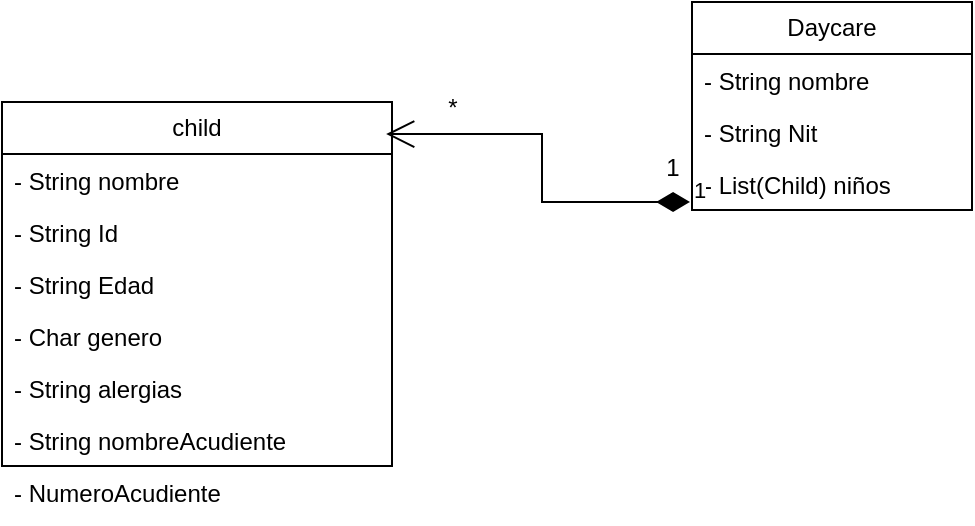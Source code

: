 <mxfile version="26.0.15">
  <diagram name="Page-1" id="0nfLRwQUvD-ZpNXu_iqg">
    <mxGraphModel dx="1344" dy="729" grid="1" gridSize="10" guides="1" tooltips="1" connect="1" arrows="1" fold="1" page="1" pageScale="1" pageWidth="850" pageHeight="1100" math="0" shadow="0">
      <root>
        <mxCell id="0" />
        <mxCell id="1" parent="0" />
        <mxCell id="4pdIcr9LWeD5DMb6ToO1-1" value="child" style="swimlane;fontStyle=0;childLayout=stackLayout;horizontal=1;startSize=26;fillColor=none;horizontalStack=0;resizeParent=1;resizeParentMax=0;resizeLast=0;collapsible=1;marginBottom=0;whiteSpace=wrap;html=1;" vertex="1" parent="1">
          <mxGeometry x="285" y="240" width="195" height="182" as="geometry" />
        </mxCell>
        <mxCell id="4pdIcr9LWeD5DMb6ToO1-2" value="- String nombre&lt;div&gt;&lt;br&gt;&lt;/div&gt;" style="text;strokeColor=none;fillColor=none;align=left;verticalAlign=top;spacingLeft=4;spacingRight=4;overflow=hidden;rotatable=0;points=[[0,0.5],[1,0.5]];portConstraint=eastwest;whiteSpace=wrap;html=1;" vertex="1" parent="4pdIcr9LWeD5DMb6ToO1-1">
          <mxGeometry y="26" width="195" height="26" as="geometry" />
        </mxCell>
        <mxCell id="4pdIcr9LWeD5DMb6ToO1-3" value="- String Id" style="text;strokeColor=none;fillColor=none;align=left;verticalAlign=top;spacingLeft=4;spacingRight=4;overflow=hidden;rotatable=0;points=[[0,0.5],[1,0.5]];portConstraint=eastwest;whiteSpace=wrap;html=1;" vertex="1" parent="4pdIcr9LWeD5DMb6ToO1-1">
          <mxGeometry y="52" width="195" height="26" as="geometry" />
        </mxCell>
        <mxCell id="4pdIcr9LWeD5DMb6ToO1-4" value="- String Edad" style="text;strokeColor=none;fillColor=none;align=left;verticalAlign=top;spacingLeft=4;spacingRight=4;overflow=hidden;rotatable=0;points=[[0,0.5],[1,0.5]];portConstraint=eastwest;whiteSpace=wrap;html=1;" vertex="1" parent="4pdIcr9LWeD5DMb6ToO1-1">
          <mxGeometry y="78" width="195" height="26" as="geometry" />
        </mxCell>
        <mxCell id="4pdIcr9LWeD5DMb6ToO1-7" value="- Char genero" style="text;strokeColor=none;fillColor=none;align=left;verticalAlign=top;spacingLeft=4;spacingRight=4;overflow=hidden;rotatable=0;points=[[0,0.5],[1,0.5]];portConstraint=eastwest;whiteSpace=wrap;html=1;" vertex="1" parent="4pdIcr9LWeD5DMb6ToO1-1">
          <mxGeometry y="104" width="195" height="26" as="geometry" />
        </mxCell>
        <mxCell id="4pdIcr9LWeD5DMb6ToO1-6" value="- String alergias" style="text;strokeColor=none;fillColor=none;align=left;verticalAlign=top;spacingLeft=4;spacingRight=4;overflow=hidden;rotatable=0;points=[[0,0.5],[1,0.5]];portConstraint=eastwest;whiteSpace=wrap;html=1;" vertex="1" parent="4pdIcr9LWeD5DMb6ToO1-1">
          <mxGeometry y="130" width="195" height="26" as="geometry" />
        </mxCell>
        <mxCell id="4pdIcr9LWeD5DMb6ToO1-5" value="- String nombreAcudiente" style="text;strokeColor=none;fillColor=none;align=left;verticalAlign=top;spacingLeft=4;spacingRight=4;overflow=hidden;rotatable=0;points=[[0,0.5],[1,0.5]];portConstraint=eastwest;whiteSpace=wrap;html=1;" vertex="1" parent="4pdIcr9LWeD5DMb6ToO1-1">
          <mxGeometry y="156" width="195" height="26" as="geometry" />
        </mxCell>
        <mxCell id="4pdIcr9LWeD5DMb6ToO1-8" value="- NumeroAcudiente" style="text;strokeColor=none;fillColor=none;align=left;verticalAlign=top;spacingLeft=4;spacingRight=4;overflow=hidden;rotatable=0;points=[[0,0.5],[1,0.5]];portConstraint=eastwest;whiteSpace=wrap;html=1;" vertex="1" parent="1">
          <mxGeometry x="285" y="422" width="195" height="26" as="geometry" />
        </mxCell>
        <mxCell id="4pdIcr9LWeD5DMb6ToO1-28" value="Daycare" style="swimlane;fontStyle=0;childLayout=stackLayout;horizontal=1;startSize=26;fillColor=none;horizontalStack=0;resizeParent=1;resizeParentMax=0;resizeLast=0;collapsible=1;marginBottom=0;whiteSpace=wrap;html=1;" vertex="1" parent="1">
          <mxGeometry x="630" y="190" width="140" height="104" as="geometry" />
        </mxCell>
        <mxCell id="4pdIcr9LWeD5DMb6ToO1-29" value="- String nombre" style="text;strokeColor=none;fillColor=none;align=left;verticalAlign=top;spacingLeft=4;spacingRight=4;overflow=hidden;rotatable=0;points=[[0,0.5],[1,0.5]];portConstraint=eastwest;whiteSpace=wrap;html=1;" vertex="1" parent="4pdIcr9LWeD5DMb6ToO1-28">
          <mxGeometry y="26" width="140" height="26" as="geometry" />
        </mxCell>
        <mxCell id="4pdIcr9LWeD5DMb6ToO1-31" value="- String Nit" style="text;strokeColor=none;fillColor=none;align=left;verticalAlign=top;spacingLeft=4;spacingRight=4;overflow=hidden;rotatable=0;points=[[0,0.5],[1,0.5]];portConstraint=eastwest;whiteSpace=wrap;html=1;" vertex="1" parent="4pdIcr9LWeD5DMb6ToO1-28">
          <mxGeometry y="52" width="140" height="26" as="geometry" />
        </mxCell>
        <mxCell id="4pdIcr9LWeD5DMb6ToO1-32" value="- List(Child) niños" style="text;strokeColor=none;fillColor=none;align=left;verticalAlign=top;spacingLeft=4;spacingRight=4;overflow=hidden;rotatable=0;points=[[0,0.5],[1,0.5]];portConstraint=eastwest;whiteSpace=wrap;html=1;" vertex="1" parent="4pdIcr9LWeD5DMb6ToO1-28">
          <mxGeometry y="78" width="140" height="26" as="geometry" />
        </mxCell>
        <mxCell id="4pdIcr9LWeD5DMb6ToO1-33" value="1" style="endArrow=open;html=1;endSize=12;startArrow=diamondThin;startSize=14;startFill=1;edgeStyle=orthogonalEdgeStyle;align=left;verticalAlign=bottom;rounded=0;exitX=-0.007;exitY=0.846;exitDx=0;exitDy=0;exitPerimeter=0;entryX=0.985;entryY=0.088;entryDx=0;entryDy=0;entryPerimeter=0;" edge="1" parent="1" source="4pdIcr9LWeD5DMb6ToO1-32" target="4pdIcr9LWeD5DMb6ToO1-1">
          <mxGeometry x="-1" y="3" relative="1" as="geometry">
            <mxPoint x="500" y="160" as="sourcePoint" />
            <mxPoint x="660" y="160" as="targetPoint" />
          </mxGeometry>
        </mxCell>
        <mxCell id="4pdIcr9LWeD5DMb6ToO1-35" value="1" style="text;html=1;align=center;verticalAlign=middle;resizable=0;points=[];autosize=1;strokeColor=none;fillColor=none;" vertex="1" parent="1">
          <mxGeometry x="605" y="258" width="30" height="30" as="geometry" />
        </mxCell>
        <mxCell id="4pdIcr9LWeD5DMb6ToO1-37" value="*" style="text;html=1;align=center;verticalAlign=middle;resizable=0;points=[];autosize=1;strokeColor=none;fillColor=none;" vertex="1" parent="1">
          <mxGeometry x="495" y="228" width="30" height="30" as="geometry" />
        </mxCell>
      </root>
    </mxGraphModel>
  </diagram>
</mxfile>
